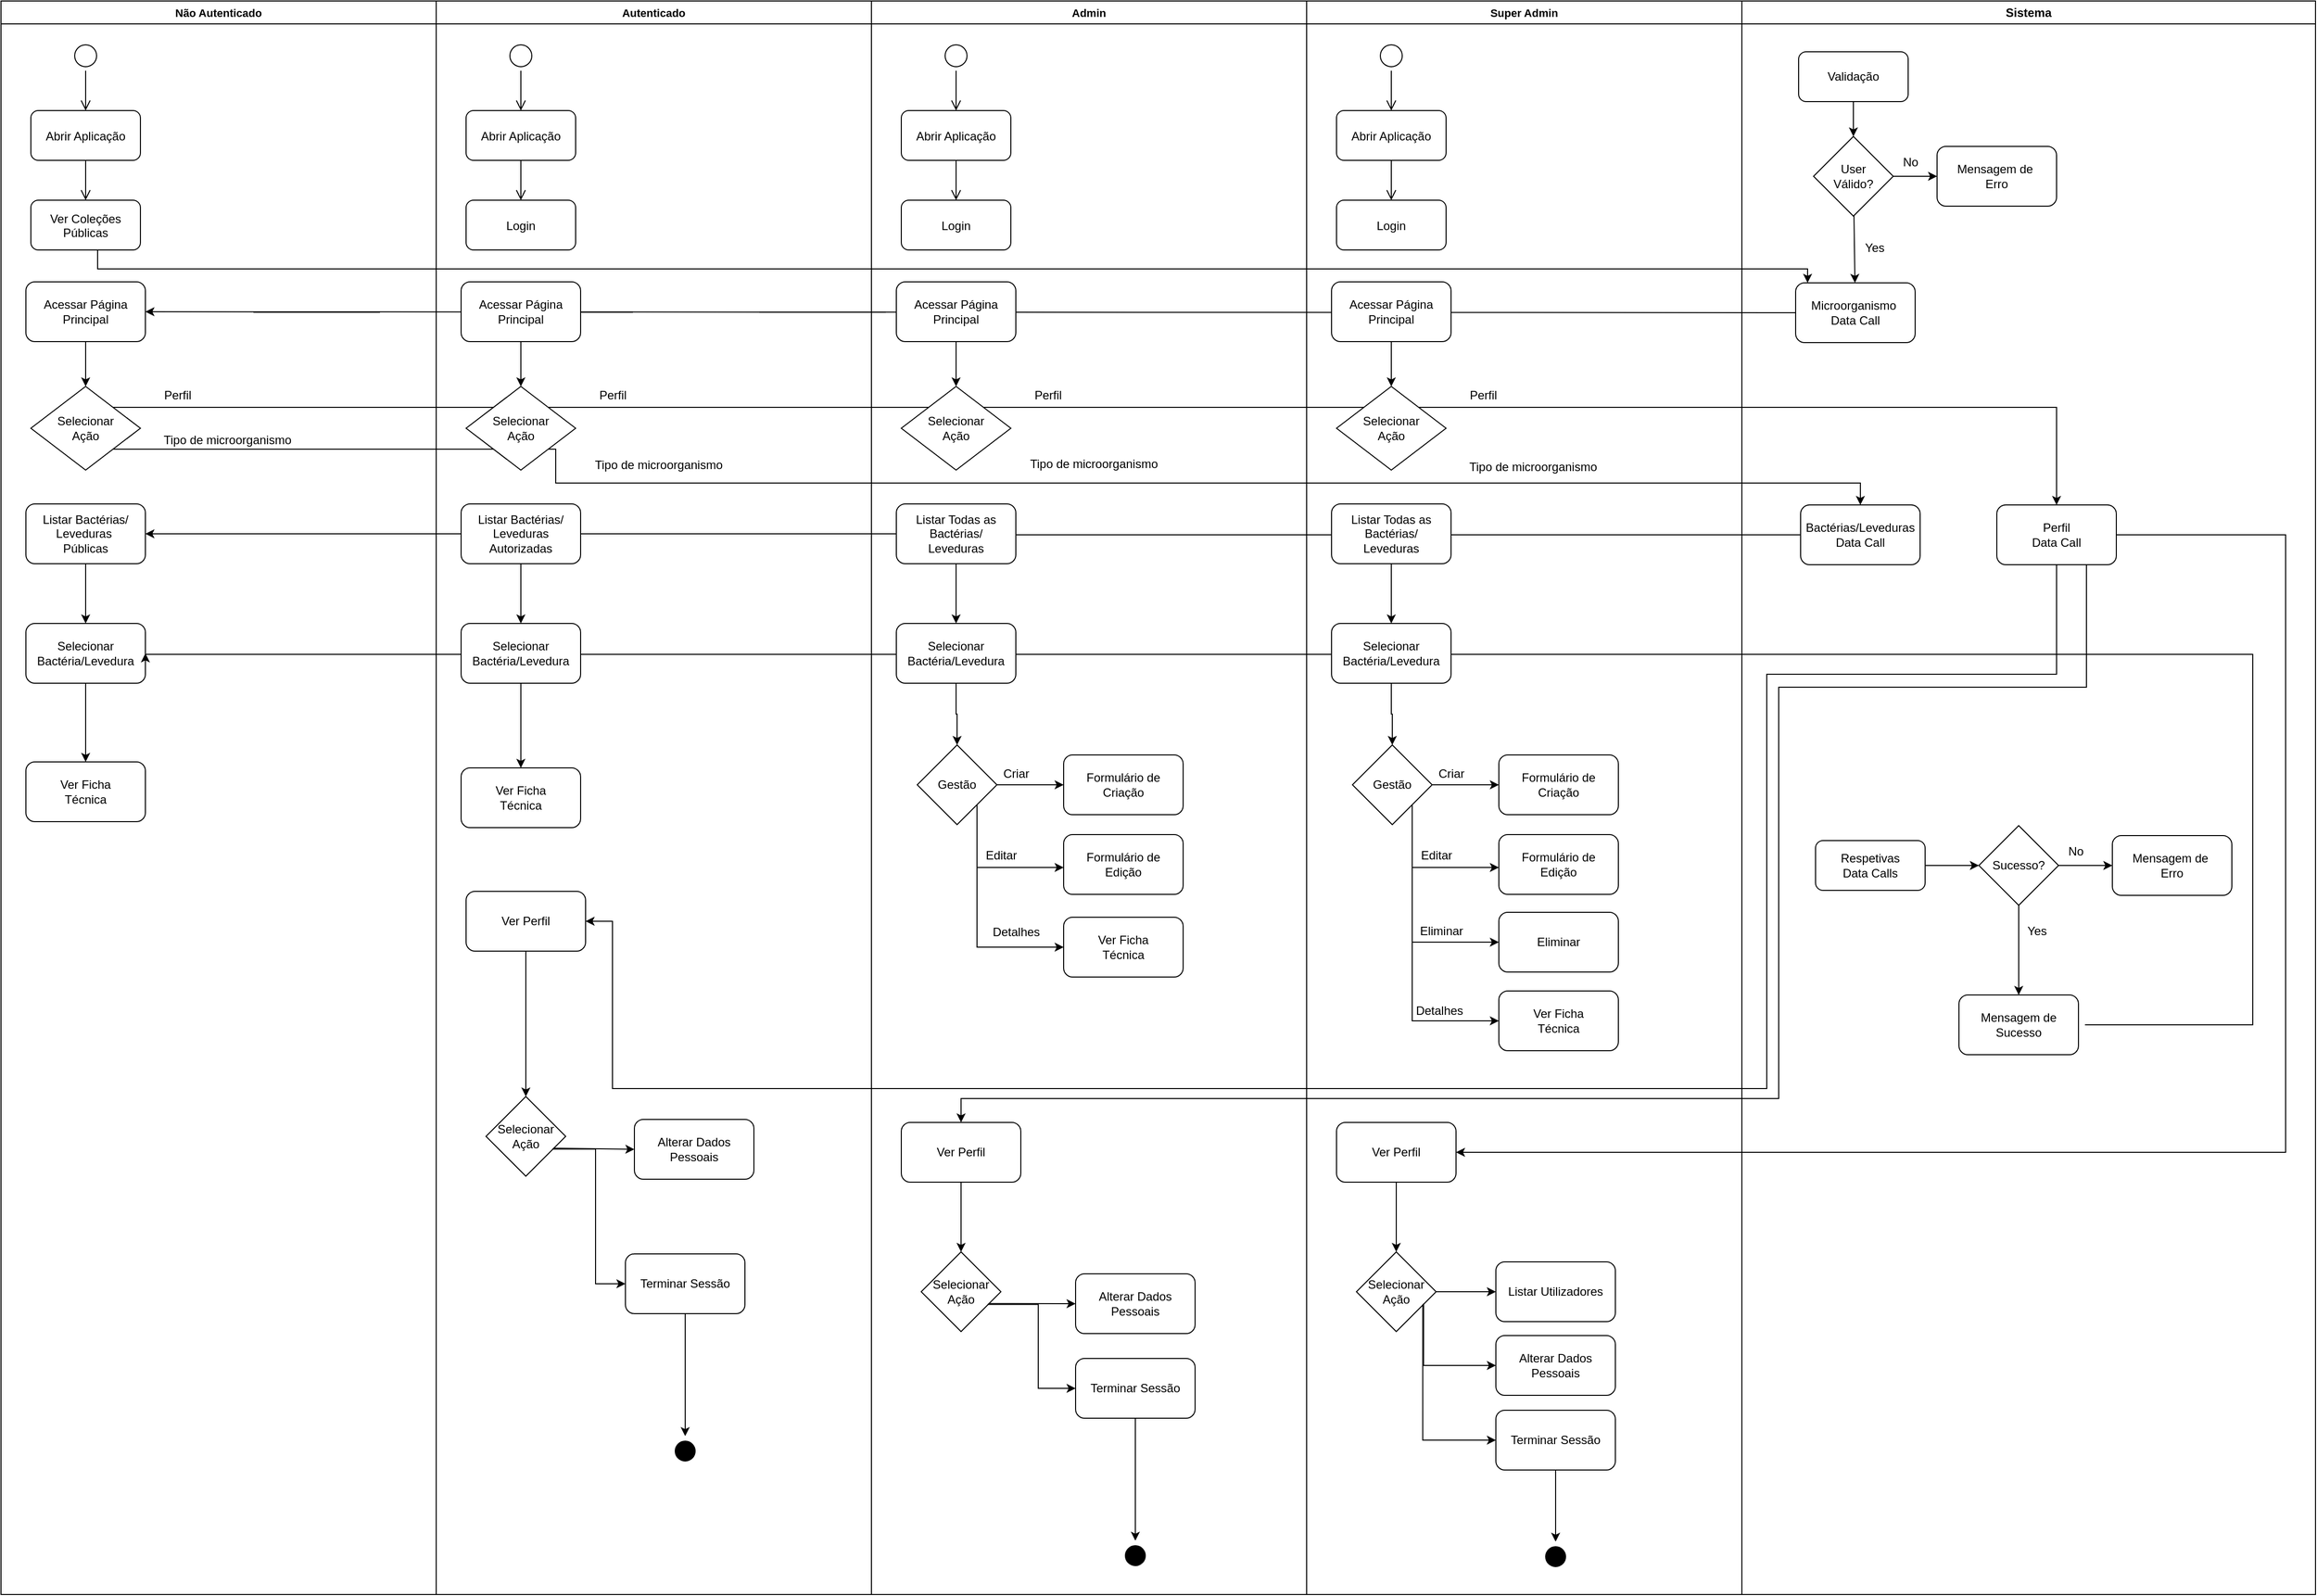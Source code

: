 <mxfile version="24.7.17">
  <diagram name="Page-1" id="e7e014a7-5840-1c2e-5031-d8a46d1fe8dd">
    <mxGraphModel dx="2963" dy="1546" grid="0" gridSize="10" guides="1" tooltips="1" connect="1" arrows="1" fold="1" page="1" pageScale="1" pageWidth="3300" pageHeight="4681" background="#ffffff" math="0" shadow="0">
      <root>
        <mxCell id="0" />
        <mxCell id="1" parent="0" />
        <mxCell id="2" value="Não Autenticado" style="swimlane;whiteSpace=wrap;labelBackgroundColor=none;fontSize=11;" parent="1" vertex="1">
          <mxGeometry x="120" y="29" width="437" height="1600" as="geometry" />
        </mxCell>
        <mxCell id="5" value="" style="ellipse;shape=startState;labelBackgroundColor=none;" parent="2" vertex="1">
          <mxGeometry x="70" y="40" width="30" height="30" as="geometry" />
        </mxCell>
        <mxCell id="6" value="" style="edgeStyle=elbowEdgeStyle;elbow=horizontal;verticalAlign=bottom;endArrow=open;endSize=8;endFill=1;rounded=0;labelBackgroundColor=none;fontColor=default;" parent="2" source="5" target="7" edge="1">
          <mxGeometry x="100" y="40" as="geometry">
            <mxPoint x="85" y="110" as="targetPoint" />
          </mxGeometry>
        </mxCell>
        <mxCell id="7" value="Abrir Aplicação" style="labelBackgroundColor=none;rounded=1;" parent="2" vertex="1">
          <mxGeometry x="30" y="110" width="110" height="50" as="geometry" />
        </mxCell>
        <mxCell id="6K1Hj72WUw8g_JZl9jF_-43" value="" style="edgeStyle=elbowEdgeStyle;elbow=horizontal;verticalAlign=bottom;endArrow=open;endSize=8;endFill=1;rounded=0;labelBackgroundColor=none;fontColor=default;exitX=0.5;exitY=1;exitDx=0;exitDy=0;" parent="2" source="7" target="6K1Hj72WUw8g_JZl9jF_-44" edge="1">
          <mxGeometry x="-205" y="-88" as="geometry">
            <mxPoint x="85" y="210" as="targetPoint" />
            <mxPoint x="85" y="170" as="sourcePoint" />
          </mxGeometry>
        </mxCell>
        <mxCell id="6K1Hj72WUw8g_JZl9jF_-44" value="Ver Coleções&#xa;Públicas" style="labelBackgroundColor=none;rounded=1;" parent="2" vertex="1">
          <mxGeometry x="30" y="200" width="110" height="50" as="geometry" />
        </mxCell>
        <mxCell id="6K1Hj72WUw8g_JZl9jF_-62" value="Acessar Página&lt;div&gt;Principal&lt;/div&gt;" style="rounded=1;whiteSpace=wrap;html=1;labelBackgroundColor=none;" parent="2" vertex="1">
          <mxGeometry x="25" y="282.0" width="120" height="60" as="geometry" />
        </mxCell>
        <mxCell id="6K1Hj72WUw8g_JZl9jF_-87" value="" style="edgeStyle=orthogonalEdgeStyle;rounded=0;orthogonalLoop=1;jettySize=auto;html=1;" parent="2" source="6K1Hj72WUw8g_JZl9jF_-84" target="6K1Hj72WUw8g_JZl9jF_-86" edge="1">
          <mxGeometry relative="1" as="geometry" />
        </mxCell>
        <mxCell id="6K1Hj72WUw8g_JZl9jF_-84" value="&lt;div&gt;Listar Bactérias/&lt;/div&gt;&lt;div&gt;Leveduras&amp;nbsp;&lt;/div&gt;&lt;div&gt;Públicas&lt;/div&gt;" style="whiteSpace=wrap;html=1;rounded=1;labelBackgroundColor=none;" parent="2" vertex="1">
          <mxGeometry x="25" y="505" width="120" height="60" as="geometry" />
        </mxCell>
        <mxCell id="6K1Hj72WUw8g_JZl9jF_-86" value="&lt;div&gt;Selecionar&lt;/div&gt;&lt;div&gt;Bactéria/Levedura&lt;/div&gt;" style="whiteSpace=wrap;html=1;rounded=1;labelBackgroundColor=none;" parent="2" vertex="1">
          <mxGeometry x="25" y="625" width="120" height="60" as="geometry" />
        </mxCell>
        <mxCell id="6K1Hj72WUw8g_JZl9jF_-93" value="" style="rounded=0;orthogonalLoop=1;jettySize=auto;html=1;exitX=0.5;exitY=1;exitDx=0;exitDy=0;entryX=0.5;entryY=0;entryDx=0;entryDy=0;" parent="2" source="6K1Hj72WUw8g_JZl9jF_-86" target="6K1Hj72WUw8g_JZl9jF_-101" edge="1">
          <mxGeometry relative="1" as="geometry">
            <mxPoint x="85" y="697" as="sourcePoint" />
            <mxPoint x="86" y="747" as="targetPoint" />
          </mxGeometry>
        </mxCell>
        <mxCell id="6K1Hj72WUw8g_JZl9jF_-101" value="Ver Ficha&lt;div&gt;Técnica&lt;/div&gt;" style="whiteSpace=wrap;html=1;rounded=1;labelBackgroundColor=none;" parent="2" vertex="1">
          <mxGeometry x="25" y="764" width="120" height="60" as="geometry" />
        </mxCell>
        <mxCell id="6K1Hj72WUw8g_JZl9jF_-140" value="" style="edgeStyle=orthogonalEdgeStyle;rounded=0;orthogonalLoop=1;jettySize=auto;html=1;exitX=0.5;exitY=1;exitDx=0;exitDy=0;" parent="2" source="6K1Hj72WUw8g_JZl9jF_-62" target="6K1Hj72WUw8g_JZl9jF_-141" edge="1">
          <mxGeometry relative="1" as="geometry">
            <mxPoint x="295" y="290" as="sourcePoint" />
          </mxGeometry>
        </mxCell>
        <mxCell id="6K1Hj72WUw8g_JZl9jF_-141" value="Selecionar&lt;div&gt;Ação&lt;/div&gt;" style="rhombus;whiteSpace=wrap;html=1;rounded=0;labelBackgroundColor=none;" parent="2" vertex="1">
          <mxGeometry x="30" y="387" width="110" height="84" as="geometry" />
        </mxCell>
        <mxCell id="6K1Hj72WUw8g_JZl9jF_-144" value="Tipo de microorganismo" style="text;html=1;align=center;verticalAlign=middle;resizable=0;points=[];autosize=1;strokeColor=none;fillColor=none;" parent="2" vertex="1">
          <mxGeometry x="154" y="428" width="146" height="26" as="geometry" />
        </mxCell>
        <mxCell id="6K1Hj72WUw8g_JZl9jF_-147" value="Perfil" style="text;html=1;align=center;verticalAlign=middle;resizable=0;points=[];autosize=1;strokeColor=none;fillColor=none;" parent="2" vertex="1">
          <mxGeometry x="154" y="383" width="45" height="26" as="geometry" />
        </mxCell>
        <mxCell id="3" value="Sistema" style="swimlane;whiteSpace=wrap;labelBackgroundColor=none;" parent="1" vertex="1">
          <mxGeometry x="1868" y="29" width="576" height="1600" as="geometry" />
        </mxCell>
        <mxCell id="6K1Hj72WUw8g_JZl9jF_-61" value="" style="edgeStyle=orthogonalEdgeStyle;rounded=0;orthogonalLoop=1;jettySize=auto;html=1;" parent="3" source="6K1Hj72WUw8g_JZl9jF_-58" target="6K1Hj72WUw8g_JZl9jF_-60" edge="1">
          <mxGeometry relative="1" as="geometry" />
        </mxCell>
        <mxCell id="6K1Hj72WUw8g_JZl9jF_-66" value="" style="edgeStyle=orthogonalEdgeStyle;rounded=0;orthogonalLoop=1;jettySize=auto;html=1;" parent="3" source="6K1Hj72WUw8g_JZl9jF_-60" target="6K1Hj72WUw8g_JZl9jF_-65" edge="1">
          <mxGeometry relative="1" as="geometry" />
        </mxCell>
        <mxCell id="6K1Hj72WUw8g_JZl9jF_-58" value="Validação" style="whiteSpace=wrap;html=1;labelBackgroundColor=none;rounded=1;" parent="3" vertex="1">
          <mxGeometry x="57" y="51" width="110" height="50" as="geometry" />
        </mxCell>
        <mxCell id="6K1Hj72WUw8g_JZl9jF_-76" value="" style="rounded=0;orthogonalLoop=1;jettySize=auto;html=1;" parent="3" source="6K1Hj72WUw8g_JZl9jF_-60" target="6K1Hj72WUw8g_JZl9jF_-75" edge="1">
          <mxGeometry relative="1" as="geometry" />
        </mxCell>
        <mxCell id="6K1Hj72WUw8g_JZl9jF_-60" value="User&lt;div&gt;Válido?&lt;/div&gt;" style="rhombus;whiteSpace=wrap;html=1;labelBackgroundColor=none;" parent="3" vertex="1">
          <mxGeometry x="72" y="136" width="80" height="80" as="geometry" />
        </mxCell>
        <mxCell id="6K1Hj72WUw8g_JZl9jF_-65" value="Mensagem de&amp;nbsp;&lt;div&gt;Erro&lt;/div&gt;" style="whiteSpace=wrap;html=1;labelBackgroundColor=none;rounded=1;" parent="3" vertex="1">
          <mxGeometry x="196" y="146" width="120" height="60" as="geometry" />
        </mxCell>
        <mxCell id="6K1Hj72WUw8g_JZl9jF_-74" value="No" style="text;html=1;align=center;verticalAlign=middle;resizable=0;points=[];autosize=1;strokeColor=none;fillColor=none;" parent="3" vertex="1">
          <mxGeometry x="152" y="149" width="33" height="26" as="geometry" />
        </mxCell>
        <mxCell id="6K1Hj72WUw8g_JZl9jF_-75" value="Microorganismo&amp;nbsp;&lt;div&gt;&lt;div&gt;Data Call&lt;/div&gt;&lt;/div&gt;" style="whiteSpace=wrap;html=1;labelBackgroundColor=none;rounded=1;" parent="3" vertex="1">
          <mxGeometry x="54" y="283" width="120" height="60" as="geometry" />
        </mxCell>
        <mxCell id="6K1Hj72WUw8g_JZl9jF_-77" value="Yes" style="text;html=1;align=center;verticalAlign=middle;resizable=0;points=[];autosize=1;strokeColor=none;fillColor=none;" parent="3" vertex="1">
          <mxGeometry x="114" y="235" width="38" height="26" as="geometry" />
        </mxCell>
        <mxCell id="6K1Hj72WUw8g_JZl9jF_-80" value="Bactérias/Leveduras&lt;div&gt;Data Call&lt;/div&gt;" style="whiteSpace=wrap;html=1;rounded=1;labelBackgroundColor=none;" parent="3" vertex="1">
          <mxGeometry x="59" y="506.0" width="120" height="60" as="geometry" />
        </mxCell>
        <mxCell id="6K1Hj72WUw8g_JZl9jF_-119" value="" style="edgeStyle=orthogonalEdgeStyle;rounded=0;orthogonalLoop=1;jettySize=auto;html=1;" parent="3" source="6K1Hj72WUw8g_JZl9jF_-112" target="6K1Hj72WUw8g_JZl9jF_-118" edge="1">
          <mxGeometry relative="1" as="geometry" />
        </mxCell>
        <mxCell id="6K1Hj72WUw8g_JZl9jF_-112" value="Respetivas&lt;div&gt;Data Calls&lt;/div&gt;" style="html=1;whiteSpace=wrap;rounded=1;" parent="3" vertex="1">
          <mxGeometry x="74" y="843" width="110" height="50" as="geometry" />
        </mxCell>
        <mxCell id="6K1Hj72WUw8g_JZl9jF_-121" value="" style="edgeStyle=orthogonalEdgeStyle;rounded=0;orthogonalLoop=1;jettySize=auto;html=1;" parent="3" source="6K1Hj72WUw8g_JZl9jF_-118" target="6K1Hj72WUw8g_JZl9jF_-120" edge="1">
          <mxGeometry relative="1" as="geometry" />
        </mxCell>
        <mxCell id="6K1Hj72WUw8g_JZl9jF_-124" value="" style="edgeStyle=orthogonalEdgeStyle;rounded=0;orthogonalLoop=1;jettySize=auto;html=1;" parent="3" source="6K1Hj72WUw8g_JZl9jF_-118" target="6K1Hj72WUw8g_JZl9jF_-123" edge="1">
          <mxGeometry relative="1" as="geometry" />
        </mxCell>
        <mxCell id="6K1Hj72WUw8g_JZl9jF_-118" value="Sucesso?" style="rhombus;whiteSpace=wrap;html=1;" parent="3" vertex="1">
          <mxGeometry x="238" y="828" width="80" height="80" as="geometry" />
        </mxCell>
        <mxCell id="6K1Hj72WUw8g_JZl9jF_-120" value="Mensagem de&amp;nbsp;&lt;div&gt;Erro&lt;/div&gt;" style="whiteSpace=wrap;html=1;rounded=1;" parent="3" vertex="1">
          <mxGeometry x="372" y="838" width="120" height="60" as="geometry" />
        </mxCell>
        <mxCell id="6K1Hj72WUw8g_JZl9jF_-122" value="No" style="text;html=1;align=center;verticalAlign=middle;resizable=0;points=[];autosize=1;strokeColor=none;fillColor=none;" parent="3" vertex="1">
          <mxGeometry x="318" y="841" width="33" height="26" as="geometry" />
        </mxCell>
        <mxCell id="6K1Hj72WUw8g_JZl9jF_-123" value="Mensagem de Sucesso" style="whiteSpace=wrap;html=1;rounded=1;" parent="3" vertex="1">
          <mxGeometry x="218" y="998" width="120" height="60" as="geometry" />
        </mxCell>
        <mxCell id="6K1Hj72WUw8g_JZl9jF_-125" value="Yes" style="text;html=1;align=center;verticalAlign=middle;resizable=0;points=[];autosize=1;strokeColor=none;fillColor=none;" parent="3" vertex="1">
          <mxGeometry x="277" y="921" width="38" height="26" as="geometry" />
        </mxCell>
        <mxCell id="6K1Hj72WUw8g_JZl9jF_-127" value="" style="edgeStyle=orthogonalEdgeStyle;rounded=0;orthogonalLoop=1;jettySize=auto;html=1;entryX=1;entryY=0.5;entryDx=0;entryDy=0;exitX=1;exitY=0.5;exitDx=0;exitDy=0;" parent="3" target="6K1Hj72WUw8g_JZl9jF_-86" edge="1">
          <mxGeometry relative="1" as="geometry">
            <mxPoint x="344.5" y="1028" as="sourcePoint" />
            <mxPoint x="-285.5" y="656.0" as="targetPoint" />
            <Array as="points">
              <mxPoint x="513" y="1028" />
              <mxPoint x="513" y="656" />
            </Array>
          </mxGeometry>
        </mxCell>
        <mxCell id="6K1Hj72WUw8g_JZl9jF_-145" value="Perfil&lt;div&gt;Data Call&lt;/div&gt;" style="whiteSpace=wrap;html=1;rounded=1;labelBackgroundColor=none;" parent="3" vertex="1">
          <mxGeometry x="256" y="506" width="120" height="60" as="geometry" />
        </mxCell>
        <mxCell id="kZ208NgF2_5xqIOdQBdR-127" value="" style="edgeStyle=orthogonalEdgeStyle;rounded=0;orthogonalLoop=1;jettySize=auto;html=1;entryX=0;entryY=0;entryDx=0;entryDy=0;" edge="1" parent="3">
          <mxGeometry relative="1" as="geometry">
            <mxPoint x="-1651" y="250" as="sourcePoint" />
            <mxPoint x="66" y="283" as="targetPoint" />
            <Array as="points">
              <mxPoint x="-1651" y="269" />
              <mxPoint x="66" y="269" />
            </Array>
          </mxGeometry>
        </mxCell>
        <mxCell id="6K1Hj72WUw8g_JZl9jF_-79" value="" style="rounded=0;orthogonalLoop=1;jettySize=auto;html=1;entryX=1;entryY=0.5;entryDx=0;entryDy=0;" parent="1" source="6K1Hj72WUw8g_JZl9jF_-75" target="6K1Hj72WUw8g_JZl9jF_-62" edge="1">
          <mxGeometry relative="1" as="geometry">
            <mxPoint x="530" y="341" as="targetPoint" />
          </mxGeometry>
        </mxCell>
        <mxCell id="6K1Hj72WUw8g_JZl9jF_-85" value="" style="edgeStyle=orthogonalEdgeStyle;rounded=0;orthogonalLoop=1;jettySize=auto;html=1;" parent="1" source="6K1Hj72WUw8g_JZl9jF_-80" target="6K1Hj72WUw8g_JZl9jF_-84" edge="1">
          <mxGeometry relative="1" as="geometry" />
        </mxCell>
        <mxCell id="6K1Hj72WUw8g_JZl9jF_-143" value="" style="edgeStyle=orthogonalEdgeStyle;rounded=0;orthogonalLoop=1;jettySize=auto;html=1;entryX=0.5;entryY=0;entryDx=0;entryDy=0;" parent="1" source="6K1Hj72WUw8g_JZl9jF_-141" target="6K1Hj72WUw8g_JZl9jF_-80" edge="1">
          <mxGeometry relative="1" as="geometry">
            <mxPoint x="302" y="452" as="targetPoint" />
            <Array as="points">
              <mxPoint x="677" y="479" />
              <mxPoint x="677" y="513" />
              <mxPoint x="1987" y="513" />
            </Array>
          </mxGeometry>
        </mxCell>
        <mxCell id="6K1Hj72WUw8g_JZl9jF_-146" value="" style="edgeStyle=orthogonalEdgeStyle;rounded=0;orthogonalLoop=1;jettySize=auto;html=1;exitX=1;exitY=0;exitDx=0;exitDy=0;" parent="1" source="6K1Hj72WUw8g_JZl9jF_-141" target="6K1Hj72WUw8g_JZl9jF_-145" edge="1">
          <mxGeometry relative="1" as="geometry" />
        </mxCell>
        <mxCell id="kZ208NgF2_5xqIOdQBdR-7" value="Autenticado" style="swimlane;whiteSpace=wrap;labelBackgroundColor=none;fontSize=11;" vertex="1" parent="1">
          <mxGeometry x="557" y="29" width="437" height="1600" as="geometry" />
        </mxCell>
        <mxCell id="kZ208NgF2_5xqIOdQBdR-8" value="" style="ellipse;shape=startState;labelBackgroundColor=none;" vertex="1" parent="kZ208NgF2_5xqIOdQBdR-7">
          <mxGeometry x="70" y="40" width="30" height="30" as="geometry" />
        </mxCell>
        <mxCell id="kZ208NgF2_5xqIOdQBdR-9" value="" style="edgeStyle=elbowEdgeStyle;elbow=horizontal;verticalAlign=bottom;endArrow=open;endSize=8;endFill=1;rounded=0;labelBackgroundColor=none;fontColor=default;" edge="1" parent="kZ208NgF2_5xqIOdQBdR-7" source="kZ208NgF2_5xqIOdQBdR-8" target="kZ208NgF2_5xqIOdQBdR-10">
          <mxGeometry x="100" y="40" as="geometry">
            <mxPoint x="85" y="110" as="targetPoint" />
          </mxGeometry>
        </mxCell>
        <mxCell id="kZ208NgF2_5xqIOdQBdR-10" value="Abrir Aplicação" style="labelBackgroundColor=none;rounded=1;" vertex="1" parent="kZ208NgF2_5xqIOdQBdR-7">
          <mxGeometry x="30" y="110" width="110" height="50" as="geometry" />
        </mxCell>
        <mxCell id="kZ208NgF2_5xqIOdQBdR-11" value="" style="edgeStyle=elbowEdgeStyle;elbow=horizontal;verticalAlign=bottom;endArrow=open;endSize=8;endFill=1;rounded=0;labelBackgroundColor=none;fontColor=default;exitX=0.5;exitY=1;exitDx=0;exitDy=0;" edge="1" parent="kZ208NgF2_5xqIOdQBdR-7" source="kZ208NgF2_5xqIOdQBdR-10" target="kZ208NgF2_5xqIOdQBdR-12">
          <mxGeometry x="-205" y="-88" as="geometry">
            <mxPoint x="85" y="210" as="targetPoint" />
            <mxPoint x="85" y="170" as="sourcePoint" />
          </mxGeometry>
        </mxCell>
        <mxCell id="kZ208NgF2_5xqIOdQBdR-12" value="Login" style="labelBackgroundColor=none;rounded=1;" vertex="1" parent="kZ208NgF2_5xqIOdQBdR-7">
          <mxGeometry x="30" y="200" width="110" height="50" as="geometry" />
        </mxCell>
        <mxCell id="kZ208NgF2_5xqIOdQBdR-13" value="Acessar Página&lt;div&gt;Principal&lt;/div&gt;" style="rounded=1;whiteSpace=wrap;html=1;labelBackgroundColor=none;" vertex="1" parent="kZ208NgF2_5xqIOdQBdR-7">
          <mxGeometry x="25" y="282.0" width="120" height="60" as="geometry" />
        </mxCell>
        <mxCell id="kZ208NgF2_5xqIOdQBdR-14" value="" style="edgeStyle=orthogonalEdgeStyle;rounded=0;orthogonalLoop=1;jettySize=auto;html=1;" edge="1" parent="kZ208NgF2_5xqIOdQBdR-7" source="kZ208NgF2_5xqIOdQBdR-15" target="kZ208NgF2_5xqIOdQBdR-16">
          <mxGeometry relative="1" as="geometry" />
        </mxCell>
        <mxCell id="kZ208NgF2_5xqIOdQBdR-15" value="&lt;div&gt;Listar Bactérias/&lt;/div&gt;&lt;div&gt;Leveduras&lt;/div&gt;&lt;div&gt;Autorizadas&lt;/div&gt;" style="whiteSpace=wrap;html=1;rounded=1;labelBackgroundColor=none;" vertex="1" parent="kZ208NgF2_5xqIOdQBdR-7">
          <mxGeometry x="25" y="505" width="120" height="60" as="geometry" />
        </mxCell>
        <mxCell id="kZ208NgF2_5xqIOdQBdR-16" value="&lt;div&gt;Selecionar&lt;/div&gt;&lt;div&gt;Bactéria/Levedura&lt;/div&gt;" style="whiteSpace=wrap;html=1;rounded=1;labelBackgroundColor=none;" vertex="1" parent="kZ208NgF2_5xqIOdQBdR-7">
          <mxGeometry x="25" y="625" width="120" height="60" as="geometry" />
        </mxCell>
        <mxCell id="kZ208NgF2_5xqIOdQBdR-17" value="" style="rounded=0;orthogonalLoop=1;jettySize=auto;html=1;exitX=0.5;exitY=1;exitDx=0;exitDy=0;entryX=0.5;entryY=0;entryDx=0;entryDy=0;" edge="1" parent="kZ208NgF2_5xqIOdQBdR-7" source="kZ208NgF2_5xqIOdQBdR-16" target="kZ208NgF2_5xqIOdQBdR-128">
          <mxGeometry relative="1" as="geometry">
            <mxPoint x="85" y="697" as="sourcePoint" />
            <mxPoint x="85.941" y="747.059" as="targetPoint" />
          </mxGeometry>
        </mxCell>
        <mxCell id="kZ208NgF2_5xqIOdQBdR-31" value="" style="edgeStyle=orthogonalEdgeStyle;rounded=0;orthogonalLoop=1;jettySize=auto;html=1;exitX=0.5;exitY=1;exitDx=0;exitDy=0;" edge="1" parent="kZ208NgF2_5xqIOdQBdR-7" source="kZ208NgF2_5xqIOdQBdR-13" target="kZ208NgF2_5xqIOdQBdR-32">
          <mxGeometry relative="1" as="geometry">
            <mxPoint x="295" y="290" as="sourcePoint" />
          </mxGeometry>
        </mxCell>
        <mxCell id="kZ208NgF2_5xqIOdQBdR-32" value="Selecionar&lt;div&gt;Ação&lt;/div&gt;" style="rhombus;whiteSpace=wrap;html=1;rounded=0;labelBackgroundColor=none;" vertex="1" parent="kZ208NgF2_5xqIOdQBdR-7">
          <mxGeometry x="30" y="387" width="110" height="84" as="geometry" />
        </mxCell>
        <mxCell id="kZ208NgF2_5xqIOdQBdR-33" value="Tipo de microorganismo" style="text;html=1;align=center;verticalAlign=middle;resizable=0;points=[];autosize=1;strokeColor=none;fillColor=none;" vertex="1" parent="kZ208NgF2_5xqIOdQBdR-7">
          <mxGeometry x="150" y="453" width="146" height="26" as="geometry" />
        </mxCell>
        <mxCell id="kZ208NgF2_5xqIOdQBdR-34" value="Perfil" style="text;html=1;align=center;verticalAlign=middle;resizable=0;points=[];autosize=1;strokeColor=none;fillColor=none;" vertex="1" parent="kZ208NgF2_5xqIOdQBdR-7">
          <mxGeometry x="154" y="383" width="45" height="26" as="geometry" />
        </mxCell>
        <mxCell id="kZ208NgF2_5xqIOdQBdR-35" value="" style="edgeStyle=orthogonalEdgeStyle;rounded=0;orthogonalLoop=1;jettySize=auto;html=1;" edge="1" parent="kZ208NgF2_5xqIOdQBdR-7" source="kZ208NgF2_5xqIOdQBdR-36" target="kZ208NgF2_5xqIOdQBdR-38">
          <mxGeometry relative="1" as="geometry" />
        </mxCell>
        <mxCell id="kZ208NgF2_5xqIOdQBdR-36" value="Ver Perfil" style="whiteSpace=wrap;html=1;rounded=1;labelBackgroundColor=none;" vertex="1" parent="kZ208NgF2_5xqIOdQBdR-7">
          <mxGeometry x="30" y="894" width="120" height="60" as="geometry" />
        </mxCell>
        <mxCell id="kZ208NgF2_5xqIOdQBdR-38" value="Selecionar&lt;div&gt;Ação&lt;/div&gt;" style="rhombus;whiteSpace=wrap;html=1;rounded=0;labelBackgroundColor=none;" vertex="1" parent="kZ208NgF2_5xqIOdQBdR-7">
          <mxGeometry x="50" y="1100" width="80" height="80" as="geometry" />
        </mxCell>
        <mxCell id="kZ208NgF2_5xqIOdQBdR-40" value="" style="rounded=0;orthogonalLoop=1;jettySize=auto;html=1;exitX=0.843;exitY=0.648;exitDx=0;exitDy=0;exitPerimeter=0;entryX=0;entryY=0.5;entryDx=0;entryDy=0;" edge="1" parent="kZ208NgF2_5xqIOdQBdR-7" source="kZ208NgF2_5xqIOdQBdR-38" target="kZ208NgF2_5xqIOdQBdR-41">
          <mxGeometry relative="1" as="geometry">
            <mxPoint x="119.96" y="1083" as="sourcePoint" />
            <mxPoint x="193" y="1145.4" as="targetPoint" />
          </mxGeometry>
        </mxCell>
        <mxCell id="kZ208NgF2_5xqIOdQBdR-41" value="Alterar Dados&lt;div&gt;Pessoais&lt;/div&gt;" style="whiteSpace=wrap;html=1;rounded=1;labelBackgroundColor=none;" vertex="1" parent="kZ208NgF2_5xqIOdQBdR-7">
          <mxGeometry x="199" y="1123" width="120" height="60" as="geometry" />
        </mxCell>
        <mxCell id="kZ208NgF2_5xqIOdQBdR-42" value="" style="edgeStyle=orthogonalEdgeStyle;rounded=0;orthogonalLoop=1;jettySize=auto;html=1;exitX=0.833;exitY=0.66;exitDx=0;exitDy=0;exitPerimeter=0;entryX=0;entryY=0.5;entryDx=0;entryDy=0;" edge="1" parent="kZ208NgF2_5xqIOdQBdR-7" source="kZ208NgF2_5xqIOdQBdR-38" target="kZ208NgF2_5xqIOdQBdR-44">
          <mxGeometry relative="1" as="geometry">
            <mxPoint x="117" y="1151" as="sourcePoint" />
            <mxPoint x="193" y="1220.4" as="targetPoint" />
          </mxGeometry>
        </mxCell>
        <mxCell id="kZ208NgF2_5xqIOdQBdR-43" value="" style="edgeStyle=orthogonalEdgeStyle;rounded=0;orthogonalLoop=1;jettySize=auto;html=1;entryX=0.5;entryY=0;entryDx=0;entryDy=0;" edge="1" parent="kZ208NgF2_5xqIOdQBdR-7" source="kZ208NgF2_5xqIOdQBdR-44" target="kZ208NgF2_5xqIOdQBdR-45">
          <mxGeometry relative="1" as="geometry">
            <mxPoint x="250" y="1310" as="targetPoint" />
          </mxGeometry>
        </mxCell>
        <mxCell id="kZ208NgF2_5xqIOdQBdR-44" value="Terminar Sessão" style="whiteSpace=wrap;html=1;rounded=1;labelBackgroundColor=none;" vertex="1" parent="kZ208NgF2_5xqIOdQBdR-7">
          <mxGeometry x="190" y="1258" width="120" height="60" as="geometry" />
        </mxCell>
        <mxCell id="kZ208NgF2_5xqIOdQBdR-45" value="" style="ellipse;html=1;shape=endState;fillColor=#000000;strokeColor=#FFFFFF;" vertex="1" parent="kZ208NgF2_5xqIOdQBdR-7">
          <mxGeometry x="235" y="1441" width="30" height="30" as="geometry" />
        </mxCell>
        <mxCell id="kZ208NgF2_5xqIOdQBdR-128" value="Ver Ficha&lt;div&gt;Técnica&lt;/div&gt;" style="whiteSpace=wrap;html=1;rounded=1;labelBackgroundColor=none;" vertex="1" parent="kZ208NgF2_5xqIOdQBdR-7">
          <mxGeometry x="25" y="770" width="120" height="60" as="geometry" />
        </mxCell>
        <mxCell id="kZ208NgF2_5xqIOdQBdR-46" value="Admin" style="swimlane;whiteSpace=wrap;labelBackgroundColor=none;fontSize=11;" vertex="1" parent="1">
          <mxGeometry x="994" y="29" width="437" height="1600" as="geometry" />
        </mxCell>
        <mxCell id="kZ208NgF2_5xqIOdQBdR-47" value="" style="ellipse;shape=startState;labelBackgroundColor=none;" vertex="1" parent="kZ208NgF2_5xqIOdQBdR-46">
          <mxGeometry x="70" y="40" width="30" height="30" as="geometry" />
        </mxCell>
        <mxCell id="kZ208NgF2_5xqIOdQBdR-48" value="" style="edgeStyle=elbowEdgeStyle;elbow=horizontal;verticalAlign=bottom;endArrow=open;endSize=8;endFill=1;rounded=0;labelBackgroundColor=none;fontColor=default;" edge="1" parent="kZ208NgF2_5xqIOdQBdR-46" source="kZ208NgF2_5xqIOdQBdR-47" target="kZ208NgF2_5xqIOdQBdR-49">
          <mxGeometry x="100" y="40" as="geometry">
            <mxPoint x="85" y="110" as="targetPoint" />
          </mxGeometry>
        </mxCell>
        <mxCell id="kZ208NgF2_5xqIOdQBdR-49" value="Abrir Aplicação" style="labelBackgroundColor=none;rounded=1;" vertex="1" parent="kZ208NgF2_5xqIOdQBdR-46">
          <mxGeometry x="30" y="110" width="110" height="50" as="geometry" />
        </mxCell>
        <mxCell id="kZ208NgF2_5xqIOdQBdR-50" value="" style="edgeStyle=elbowEdgeStyle;elbow=horizontal;verticalAlign=bottom;endArrow=open;endSize=8;endFill=1;rounded=0;labelBackgroundColor=none;fontColor=default;exitX=0.5;exitY=1;exitDx=0;exitDy=0;" edge="1" parent="kZ208NgF2_5xqIOdQBdR-46" source="kZ208NgF2_5xqIOdQBdR-49" target="kZ208NgF2_5xqIOdQBdR-51">
          <mxGeometry x="-205" y="-88" as="geometry">
            <mxPoint x="85" y="210" as="targetPoint" />
            <mxPoint x="85" y="170" as="sourcePoint" />
          </mxGeometry>
        </mxCell>
        <mxCell id="kZ208NgF2_5xqIOdQBdR-51" value="Login" style="labelBackgroundColor=none;rounded=1;" vertex="1" parent="kZ208NgF2_5xqIOdQBdR-46">
          <mxGeometry x="30" y="200" width="110" height="50" as="geometry" />
        </mxCell>
        <mxCell id="kZ208NgF2_5xqIOdQBdR-52" value="Acessar Página&lt;div&gt;Principal&lt;/div&gt;" style="rounded=1;whiteSpace=wrap;html=1;labelBackgroundColor=none;" vertex="1" parent="kZ208NgF2_5xqIOdQBdR-46">
          <mxGeometry x="25" y="282.0" width="120" height="60" as="geometry" />
        </mxCell>
        <mxCell id="kZ208NgF2_5xqIOdQBdR-53" value="" style="edgeStyle=orthogonalEdgeStyle;rounded=0;orthogonalLoop=1;jettySize=auto;html=1;" edge="1" parent="kZ208NgF2_5xqIOdQBdR-46" source="kZ208NgF2_5xqIOdQBdR-54" target="kZ208NgF2_5xqIOdQBdR-55">
          <mxGeometry relative="1" as="geometry" />
        </mxCell>
        <mxCell id="kZ208NgF2_5xqIOdQBdR-54" value="&lt;div&gt;Listar Todas as Bactérias/&lt;/div&gt;&lt;div&gt;Leveduras&lt;/div&gt;" style="whiteSpace=wrap;html=1;rounded=1;labelBackgroundColor=none;" vertex="1" parent="kZ208NgF2_5xqIOdQBdR-46">
          <mxGeometry x="25" y="505" width="120" height="60" as="geometry" />
        </mxCell>
        <mxCell id="kZ208NgF2_5xqIOdQBdR-55" value="&lt;div&gt;Selecionar&lt;/div&gt;&lt;div&gt;Bactéria/Levedura&lt;/div&gt;" style="whiteSpace=wrap;html=1;rounded=1;labelBackgroundColor=none;" vertex="1" parent="kZ208NgF2_5xqIOdQBdR-46">
          <mxGeometry x="25" y="625" width="120" height="60" as="geometry" />
        </mxCell>
        <mxCell id="kZ208NgF2_5xqIOdQBdR-56" value="" style="edgeStyle=orthogonalEdgeStyle;rounded=0;orthogonalLoop=1;jettySize=auto;html=1;exitX=0.5;exitY=1;exitDx=0;exitDy=0;" edge="1" parent="kZ208NgF2_5xqIOdQBdR-46" source="kZ208NgF2_5xqIOdQBdR-55" target="kZ208NgF2_5xqIOdQBdR-59">
          <mxGeometry relative="1" as="geometry">
            <mxPoint x="85" y="697" as="sourcePoint" />
          </mxGeometry>
        </mxCell>
        <mxCell id="kZ208NgF2_5xqIOdQBdR-57" value="" style="edgeStyle=orthogonalEdgeStyle;rounded=0;orthogonalLoop=1;jettySize=auto;html=1;" edge="1" parent="kZ208NgF2_5xqIOdQBdR-46" source="kZ208NgF2_5xqIOdQBdR-59" target="kZ208NgF2_5xqIOdQBdR-60">
          <mxGeometry relative="1" as="geometry" />
        </mxCell>
        <mxCell id="kZ208NgF2_5xqIOdQBdR-58" value="" style="edgeStyle=orthogonalEdgeStyle;rounded=0;orthogonalLoop=1;jettySize=auto;html=1;exitX=1;exitY=1;exitDx=0;exitDy=0;" edge="1" parent="kZ208NgF2_5xqIOdQBdR-46" source="kZ208NgF2_5xqIOdQBdR-59" target="kZ208NgF2_5xqIOdQBdR-61">
          <mxGeometry relative="1" as="geometry">
            <Array as="points">
              <mxPoint x="106" y="870" />
            </Array>
          </mxGeometry>
        </mxCell>
        <mxCell id="kZ208NgF2_5xqIOdQBdR-59" value="Gestão" style="rhombus;whiteSpace=wrap;html=1;rounded=0;labelBackgroundColor=none;" vertex="1" parent="kZ208NgF2_5xqIOdQBdR-46">
          <mxGeometry x="46" y="747" width="80" height="80" as="geometry" />
        </mxCell>
        <mxCell id="kZ208NgF2_5xqIOdQBdR-60" value="Formulário de&lt;div&gt;Criação&lt;/div&gt;" style="whiteSpace=wrap;html=1;rounded=1;labelBackgroundColor=none;" vertex="1" parent="kZ208NgF2_5xqIOdQBdR-46">
          <mxGeometry x="193" y="757" width="120" height="60" as="geometry" />
        </mxCell>
        <mxCell id="kZ208NgF2_5xqIOdQBdR-61" value="Formulário de&lt;div&gt;Edição&lt;/div&gt;" style="whiteSpace=wrap;html=1;rounded=1;labelBackgroundColor=none;" vertex="1" parent="kZ208NgF2_5xqIOdQBdR-46">
          <mxGeometry x="193" y="837" width="120" height="60" as="geometry" />
        </mxCell>
        <mxCell id="kZ208NgF2_5xqIOdQBdR-64" value="" style="edgeStyle=orthogonalEdgeStyle;rounded=0;orthogonalLoop=1;jettySize=auto;html=1;exitX=1;exitY=1;exitDx=0;exitDy=0;" edge="1" parent="kZ208NgF2_5xqIOdQBdR-46" source="kZ208NgF2_5xqIOdQBdR-59" target="kZ208NgF2_5xqIOdQBdR-65">
          <mxGeometry relative="1" as="geometry">
            <mxPoint x="95" y="899" as="sourcePoint" />
            <Array as="points">
              <mxPoint x="106" y="950" />
            </Array>
          </mxGeometry>
        </mxCell>
        <mxCell id="kZ208NgF2_5xqIOdQBdR-65" value="Ver Ficha&lt;div&gt;Técnica&lt;/div&gt;" style="whiteSpace=wrap;html=1;rounded=1;labelBackgroundColor=none;" vertex="1" parent="kZ208NgF2_5xqIOdQBdR-46">
          <mxGeometry x="193" y="920" width="120" height="60" as="geometry" />
        </mxCell>
        <mxCell id="kZ208NgF2_5xqIOdQBdR-66" value="Detalhes" style="text;html=1;align=center;verticalAlign=middle;resizable=0;points=[];autosize=1;strokeColor=none;fillColor=none;" vertex="1" parent="kZ208NgF2_5xqIOdQBdR-46">
          <mxGeometry x="112.5" y="922" width="65" height="26" as="geometry" />
        </mxCell>
        <mxCell id="kZ208NgF2_5xqIOdQBdR-67" value="Criar" style="text;html=1;align=center;verticalAlign=middle;resizable=0;points=[];autosize=1;strokeColor=none;fillColor=none;" vertex="1" parent="kZ208NgF2_5xqIOdQBdR-46">
          <mxGeometry x="123" y="763" width="44" height="26" as="geometry" />
        </mxCell>
        <mxCell id="kZ208NgF2_5xqIOdQBdR-68" value="Editar" style="text;html=1;align=center;verticalAlign=middle;resizable=0;points=[];autosize=1;strokeColor=none;fillColor=none;" vertex="1" parent="kZ208NgF2_5xqIOdQBdR-46">
          <mxGeometry x="105" y="845" width="49" height="26" as="geometry" />
        </mxCell>
        <mxCell id="kZ208NgF2_5xqIOdQBdR-70" value="" style="edgeStyle=orthogonalEdgeStyle;rounded=0;orthogonalLoop=1;jettySize=auto;html=1;exitX=0.5;exitY=1;exitDx=0;exitDy=0;" edge="1" parent="kZ208NgF2_5xqIOdQBdR-46" source="kZ208NgF2_5xqIOdQBdR-52" target="kZ208NgF2_5xqIOdQBdR-71">
          <mxGeometry relative="1" as="geometry">
            <mxPoint x="295" y="290" as="sourcePoint" />
          </mxGeometry>
        </mxCell>
        <mxCell id="kZ208NgF2_5xqIOdQBdR-71" value="Selecionar&lt;div&gt;Ação&lt;/div&gt;" style="rhombus;whiteSpace=wrap;html=1;rounded=0;labelBackgroundColor=none;" vertex="1" parent="kZ208NgF2_5xqIOdQBdR-46">
          <mxGeometry x="30" y="387" width="110" height="84" as="geometry" />
        </mxCell>
        <mxCell id="kZ208NgF2_5xqIOdQBdR-72" value="Tipo de microorganismo" style="text;html=1;align=center;verticalAlign=middle;resizable=0;points=[];autosize=1;strokeColor=none;fillColor=none;" vertex="1" parent="kZ208NgF2_5xqIOdQBdR-46">
          <mxGeometry x="150" y="452" width="146" height="26" as="geometry" />
        </mxCell>
        <mxCell id="kZ208NgF2_5xqIOdQBdR-73" value="Perfil" style="text;html=1;align=center;verticalAlign=middle;resizable=0;points=[];autosize=1;strokeColor=none;fillColor=none;" vertex="1" parent="kZ208NgF2_5xqIOdQBdR-46">
          <mxGeometry x="154" y="383" width="45" height="26" as="geometry" />
        </mxCell>
        <mxCell id="kZ208NgF2_5xqIOdQBdR-74" value="" style="edgeStyle=orthogonalEdgeStyle;rounded=0;orthogonalLoop=1;jettySize=auto;html=1;" edge="1" parent="kZ208NgF2_5xqIOdQBdR-46" source="kZ208NgF2_5xqIOdQBdR-75" target="kZ208NgF2_5xqIOdQBdR-77">
          <mxGeometry relative="1" as="geometry" />
        </mxCell>
        <mxCell id="kZ208NgF2_5xqIOdQBdR-75" value="Ver Perfil" style="whiteSpace=wrap;html=1;rounded=1;labelBackgroundColor=none;" vertex="1" parent="kZ208NgF2_5xqIOdQBdR-46">
          <mxGeometry x="30" y="1126" width="120" height="60" as="geometry" />
        </mxCell>
        <mxCell id="kZ208NgF2_5xqIOdQBdR-77" value="Selecionar&lt;div&gt;Ação&lt;/div&gt;" style="rhombus;whiteSpace=wrap;html=1;rounded=0;labelBackgroundColor=none;" vertex="1" parent="kZ208NgF2_5xqIOdQBdR-46">
          <mxGeometry x="50" y="1256" width="80" height="80" as="geometry" />
        </mxCell>
        <mxCell id="kZ208NgF2_5xqIOdQBdR-79" value="" style="rounded=0;orthogonalLoop=1;jettySize=auto;html=1;exitX=0.843;exitY=0.648;exitDx=0;exitDy=0;exitPerimeter=0;entryX=0;entryY=0.5;entryDx=0;entryDy=0;" edge="1" parent="kZ208NgF2_5xqIOdQBdR-46" source="kZ208NgF2_5xqIOdQBdR-77" target="kZ208NgF2_5xqIOdQBdR-80">
          <mxGeometry relative="1" as="geometry">
            <mxPoint x="119.96" y="1315" as="sourcePoint" />
            <mxPoint x="193" y="1377.4" as="targetPoint" />
          </mxGeometry>
        </mxCell>
        <mxCell id="kZ208NgF2_5xqIOdQBdR-80" value="Alterar Dados&lt;div&gt;Pessoais&lt;/div&gt;" style="whiteSpace=wrap;html=1;rounded=1;labelBackgroundColor=none;" vertex="1" parent="kZ208NgF2_5xqIOdQBdR-46">
          <mxGeometry x="205" y="1278" width="120" height="60" as="geometry" />
        </mxCell>
        <mxCell id="kZ208NgF2_5xqIOdQBdR-81" value="" style="edgeStyle=orthogonalEdgeStyle;rounded=0;orthogonalLoop=1;jettySize=auto;html=1;exitX=0.833;exitY=0.66;exitDx=0;exitDy=0;exitPerimeter=0;entryX=0;entryY=0.5;entryDx=0;entryDy=0;" edge="1" parent="kZ208NgF2_5xqIOdQBdR-46" source="kZ208NgF2_5xqIOdQBdR-77" target="kZ208NgF2_5xqIOdQBdR-83">
          <mxGeometry relative="1" as="geometry">
            <mxPoint x="117" y="1383" as="sourcePoint" />
            <mxPoint x="193" y="1452.4" as="targetPoint" />
          </mxGeometry>
        </mxCell>
        <mxCell id="kZ208NgF2_5xqIOdQBdR-82" value="" style="edgeStyle=orthogonalEdgeStyle;rounded=0;orthogonalLoop=1;jettySize=auto;html=1;entryX=0.5;entryY=0;entryDx=0;entryDy=0;" edge="1" parent="kZ208NgF2_5xqIOdQBdR-46" source="kZ208NgF2_5xqIOdQBdR-83" target="kZ208NgF2_5xqIOdQBdR-84">
          <mxGeometry relative="1" as="geometry">
            <mxPoint x="250" y="1542" as="targetPoint" />
          </mxGeometry>
        </mxCell>
        <mxCell id="kZ208NgF2_5xqIOdQBdR-83" value="Terminar Sessão" style="whiteSpace=wrap;html=1;rounded=1;labelBackgroundColor=none;" vertex="1" parent="kZ208NgF2_5xqIOdQBdR-46">
          <mxGeometry x="205" y="1363" width="120" height="60" as="geometry" />
        </mxCell>
        <mxCell id="kZ208NgF2_5xqIOdQBdR-84" value="" style="ellipse;html=1;shape=endState;fillColor=#000000;strokeColor=#FFFFFF;" vertex="1" parent="kZ208NgF2_5xqIOdQBdR-46">
          <mxGeometry x="250" y="1546" width="30" height="30" as="geometry" />
        </mxCell>
        <mxCell id="kZ208NgF2_5xqIOdQBdR-85" value="Super Admin" style="swimlane;whiteSpace=wrap;labelBackgroundColor=none;fontSize=11;" vertex="1" parent="1">
          <mxGeometry x="1431" y="29" width="437" height="1600" as="geometry" />
        </mxCell>
        <mxCell id="kZ208NgF2_5xqIOdQBdR-86" value="" style="ellipse;shape=startState;labelBackgroundColor=none;" vertex="1" parent="kZ208NgF2_5xqIOdQBdR-85">
          <mxGeometry x="70" y="40" width="30" height="30" as="geometry" />
        </mxCell>
        <mxCell id="kZ208NgF2_5xqIOdQBdR-87" value="" style="edgeStyle=elbowEdgeStyle;elbow=horizontal;verticalAlign=bottom;endArrow=open;endSize=8;endFill=1;rounded=0;labelBackgroundColor=none;fontColor=default;" edge="1" parent="kZ208NgF2_5xqIOdQBdR-85" source="kZ208NgF2_5xqIOdQBdR-86" target="kZ208NgF2_5xqIOdQBdR-88">
          <mxGeometry x="100" y="40" as="geometry">
            <mxPoint x="85" y="110" as="targetPoint" />
          </mxGeometry>
        </mxCell>
        <mxCell id="kZ208NgF2_5xqIOdQBdR-88" value="Abrir Aplicação" style="labelBackgroundColor=none;rounded=1;" vertex="1" parent="kZ208NgF2_5xqIOdQBdR-85">
          <mxGeometry x="30" y="110" width="110" height="50" as="geometry" />
        </mxCell>
        <mxCell id="kZ208NgF2_5xqIOdQBdR-89" value="" style="edgeStyle=elbowEdgeStyle;elbow=horizontal;verticalAlign=bottom;endArrow=open;endSize=8;endFill=1;rounded=0;labelBackgroundColor=none;fontColor=default;exitX=0.5;exitY=1;exitDx=0;exitDy=0;" edge="1" parent="kZ208NgF2_5xqIOdQBdR-85" source="kZ208NgF2_5xqIOdQBdR-88" target="kZ208NgF2_5xqIOdQBdR-90">
          <mxGeometry x="-205" y="-88" as="geometry">
            <mxPoint x="85" y="210" as="targetPoint" />
            <mxPoint x="85" y="170" as="sourcePoint" />
          </mxGeometry>
        </mxCell>
        <mxCell id="kZ208NgF2_5xqIOdQBdR-90" value="Login" style="labelBackgroundColor=none;rounded=1;" vertex="1" parent="kZ208NgF2_5xqIOdQBdR-85">
          <mxGeometry x="30" y="200" width="110" height="50" as="geometry" />
        </mxCell>
        <mxCell id="kZ208NgF2_5xqIOdQBdR-91" value="Acessar Página&lt;div&gt;Principal&lt;/div&gt;" style="rounded=1;whiteSpace=wrap;html=1;labelBackgroundColor=none;" vertex="1" parent="kZ208NgF2_5xqIOdQBdR-85">
          <mxGeometry x="25" y="282.0" width="120" height="60" as="geometry" />
        </mxCell>
        <mxCell id="kZ208NgF2_5xqIOdQBdR-92" value="" style="edgeStyle=orthogonalEdgeStyle;rounded=0;orthogonalLoop=1;jettySize=auto;html=1;" edge="1" parent="kZ208NgF2_5xqIOdQBdR-85" source="kZ208NgF2_5xqIOdQBdR-93" target="kZ208NgF2_5xqIOdQBdR-94">
          <mxGeometry relative="1" as="geometry" />
        </mxCell>
        <mxCell id="kZ208NgF2_5xqIOdQBdR-93" value="&lt;div&gt;Listar Todas as Bactérias/&lt;/div&gt;&lt;div&gt;Leveduras&lt;/div&gt;" style="whiteSpace=wrap;html=1;rounded=1;labelBackgroundColor=none;" vertex="1" parent="kZ208NgF2_5xqIOdQBdR-85">
          <mxGeometry x="25" y="505" width="120" height="60" as="geometry" />
        </mxCell>
        <mxCell id="kZ208NgF2_5xqIOdQBdR-94" value="&lt;div&gt;Selecionar&lt;/div&gt;&lt;div&gt;Bactéria/Levedura&lt;/div&gt;" style="whiteSpace=wrap;html=1;rounded=1;labelBackgroundColor=none;" vertex="1" parent="kZ208NgF2_5xqIOdQBdR-85">
          <mxGeometry x="25" y="625" width="120" height="60" as="geometry" />
        </mxCell>
        <mxCell id="kZ208NgF2_5xqIOdQBdR-95" value="" style="edgeStyle=orthogonalEdgeStyle;rounded=0;orthogonalLoop=1;jettySize=auto;html=1;exitX=0.5;exitY=1;exitDx=0;exitDy=0;" edge="1" parent="kZ208NgF2_5xqIOdQBdR-85" source="kZ208NgF2_5xqIOdQBdR-94" target="kZ208NgF2_5xqIOdQBdR-98">
          <mxGeometry relative="1" as="geometry">
            <mxPoint x="85" y="697" as="sourcePoint" />
          </mxGeometry>
        </mxCell>
        <mxCell id="kZ208NgF2_5xqIOdQBdR-96" value="" style="edgeStyle=orthogonalEdgeStyle;rounded=0;orthogonalLoop=1;jettySize=auto;html=1;" edge="1" parent="kZ208NgF2_5xqIOdQBdR-85" source="kZ208NgF2_5xqIOdQBdR-98" target="kZ208NgF2_5xqIOdQBdR-99">
          <mxGeometry relative="1" as="geometry" />
        </mxCell>
        <mxCell id="kZ208NgF2_5xqIOdQBdR-97" value="" style="edgeStyle=orthogonalEdgeStyle;rounded=0;orthogonalLoop=1;jettySize=auto;html=1;exitX=1;exitY=1;exitDx=0;exitDy=0;" edge="1" parent="kZ208NgF2_5xqIOdQBdR-85" source="kZ208NgF2_5xqIOdQBdR-98" target="kZ208NgF2_5xqIOdQBdR-100">
          <mxGeometry relative="1" as="geometry">
            <Array as="points">
              <mxPoint x="106" y="870" />
            </Array>
          </mxGeometry>
        </mxCell>
        <mxCell id="kZ208NgF2_5xqIOdQBdR-98" value="Gestão" style="rhombus;whiteSpace=wrap;html=1;rounded=0;labelBackgroundColor=none;" vertex="1" parent="kZ208NgF2_5xqIOdQBdR-85">
          <mxGeometry x="46" y="747" width="80" height="80" as="geometry" />
        </mxCell>
        <mxCell id="kZ208NgF2_5xqIOdQBdR-99" value="Formulário de&lt;div&gt;Criação&lt;/div&gt;" style="whiteSpace=wrap;html=1;rounded=1;labelBackgroundColor=none;" vertex="1" parent="kZ208NgF2_5xqIOdQBdR-85">
          <mxGeometry x="193" y="757" width="120" height="60" as="geometry" />
        </mxCell>
        <mxCell id="kZ208NgF2_5xqIOdQBdR-100" value="Formulário de&lt;div&gt;Edição&lt;/div&gt;" style="whiteSpace=wrap;html=1;rounded=1;labelBackgroundColor=none;" vertex="1" parent="kZ208NgF2_5xqIOdQBdR-85">
          <mxGeometry x="193" y="837" width="120" height="60" as="geometry" />
        </mxCell>
        <mxCell id="kZ208NgF2_5xqIOdQBdR-101" value="" style="edgeStyle=orthogonalEdgeStyle;rounded=0;orthogonalLoop=1;jettySize=auto;html=1;exitX=1;exitY=1;exitDx=0;exitDy=0;" edge="1" parent="kZ208NgF2_5xqIOdQBdR-85" source="kZ208NgF2_5xqIOdQBdR-98" target="kZ208NgF2_5xqIOdQBdR-102">
          <mxGeometry relative="1" as="geometry">
            <mxPoint x="106" y="885" as="sourcePoint" />
            <Array as="points">
              <mxPoint x="106" y="945" />
            </Array>
          </mxGeometry>
        </mxCell>
        <mxCell id="kZ208NgF2_5xqIOdQBdR-102" value="Eliminar" style="whiteSpace=wrap;html=1;rounded=1;labelBackgroundColor=none;" vertex="1" parent="kZ208NgF2_5xqIOdQBdR-85">
          <mxGeometry x="193" y="915" width="120" height="60" as="geometry" />
        </mxCell>
        <mxCell id="kZ208NgF2_5xqIOdQBdR-103" value="" style="edgeStyle=orthogonalEdgeStyle;rounded=0;orthogonalLoop=1;jettySize=auto;html=1;exitX=1;exitY=1;exitDx=0;exitDy=0;" edge="1" parent="kZ208NgF2_5xqIOdQBdR-85" source="kZ208NgF2_5xqIOdQBdR-98" target="kZ208NgF2_5xqIOdQBdR-104">
          <mxGeometry relative="1" as="geometry">
            <mxPoint x="95" y="899" as="sourcePoint" />
            <Array as="points">
              <mxPoint x="106" y="1024" />
            </Array>
          </mxGeometry>
        </mxCell>
        <mxCell id="kZ208NgF2_5xqIOdQBdR-104" value="Ver Ficha&lt;div&gt;Técnica&lt;/div&gt;" style="whiteSpace=wrap;html=1;rounded=1;labelBackgroundColor=none;" vertex="1" parent="kZ208NgF2_5xqIOdQBdR-85">
          <mxGeometry x="193" y="994" width="120" height="60" as="geometry" />
        </mxCell>
        <mxCell id="kZ208NgF2_5xqIOdQBdR-105" value="Detalhes" style="text;html=1;align=center;verticalAlign=middle;resizable=0;points=[];autosize=1;strokeColor=none;fillColor=none;" vertex="1" parent="kZ208NgF2_5xqIOdQBdR-85">
          <mxGeometry x="100" y="1001" width="65" height="26" as="geometry" />
        </mxCell>
        <mxCell id="kZ208NgF2_5xqIOdQBdR-106" value="Criar" style="text;html=1;align=center;verticalAlign=middle;resizable=0;points=[];autosize=1;strokeColor=none;fillColor=none;" vertex="1" parent="kZ208NgF2_5xqIOdQBdR-85">
          <mxGeometry x="123" y="763" width="44" height="26" as="geometry" />
        </mxCell>
        <mxCell id="kZ208NgF2_5xqIOdQBdR-107" value="Editar" style="text;html=1;align=center;verticalAlign=middle;resizable=0;points=[];autosize=1;strokeColor=none;fillColor=none;" vertex="1" parent="kZ208NgF2_5xqIOdQBdR-85">
          <mxGeometry x="105" y="845" width="49" height="26" as="geometry" />
        </mxCell>
        <mxCell id="kZ208NgF2_5xqIOdQBdR-108" value="Eliminar" style="text;html=1;align=center;verticalAlign=middle;resizable=0;points=[];autosize=1;strokeColor=none;fillColor=none;" vertex="1" parent="kZ208NgF2_5xqIOdQBdR-85">
          <mxGeometry x="104" y="921" width="61" height="26" as="geometry" />
        </mxCell>
        <mxCell id="kZ208NgF2_5xqIOdQBdR-109" value="" style="edgeStyle=orthogonalEdgeStyle;rounded=0;orthogonalLoop=1;jettySize=auto;html=1;exitX=0.5;exitY=1;exitDx=0;exitDy=0;" edge="1" parent="kZ208NgF2_5xqIOdQBdR-85" source="kZ208NgF2_5xqIOdQBdR-91" target="kZ208NgF2_5xqIOdQBdR-110">
          <mxGeometry relative="1" as="geometry">
            <mxPoint x="295" y="290" as="sourcePoint" />
          </mxGeometry>
        </mxCell>
        <mxCell id="kZ208NgF2_5xqIOdQBdR-110" value="Selecionar&lt;div&gt;Ação&lt;/div&gt;" style="rhombus;whiteSpace=wrap;html=1;rounded=0;labelBackgroundColor=none;" vertex="1" parent="kZ208NgF2_5xqIOdQBdR-85">
          <mxGeometry x="30" y="387" width="110" height="84" as="geometry" />
        </mxCell>
        <mxCell id="kZ208NgF2_5xqIOdQBdR-111" value="Tipo de microorganismo" style="text;html=1;align=center;verticalAlign=middle;resizable=0;points=[];autosize=1;strokeColor=none;fillColor=none;" vertex="1" parent="kZ208NgF2_5xqIOdQBdR-85">
          <mxGeometry x="154" y="455" width="146" height="26" as="geometry" />
        </mxCell>
        <mxCell id="kZ208NgF2_5xqIOdQBdR-112" value="Perfil" style="text;html=1;align=center;verticalAlign=middle;resizable=0;points=[];autosize=1;strokeColor=none;fillColor=none;" vertex="1" parent="kZ208NgF2_5xqIOdQBdR-85">
          <mxGeometry x="154" y="383" width="45" height="26" as="geometry" />
        </mxCell>
        <mxCell id="kZ208NgF2_5xqIOdQBdR-113" value="" style="edgeStyle=orthogonalEdgeStyle;rounded=0;orthogonalLoop=1;jettySize=auto;html=1;" edge="1" parent="kZ208NgF2_5xqIOdQBdR-85" source="kZ208NgF2_5xqIOdQBdR-114" target="kZ208NgF2_5xqIOdQBdR-116">
          <mxGeometry relative="1" as="geometry" />
        </mxCell>
        <mxCell id="kZ208NgF2_5xqIOdQBdR-114" value="Ver Perfil" style="whiteSpace=wrap;html=1;rounded=1;labelBackgroundColor=none;" vertex="1" parent="kZ208NgF2_5xqIOdQBdR-85">
          <mxGeometry x="30" y="1126" width="120" height="60" as="geometry" />
        </mxCell>
        <mxCell id="kZ208NgF2_5xqIOdQBdR-115" value="" style="edgeStyle=orthogonalEdgeStyle;rounded=0;orthogonalLoop=1;jettySize=auto;html=1;" edge="1" parent="kZ208NgF2_5xqIOdQBdR-85" source="kZ208NgF2_5xqIOdQBdR-116" target="kZ208NgF2_5xqIOdQBdR-117">
          <mxGeometry relative="1" as="geometry" />
        </mxCell>
        <mxCell id="kZ208NgF2_5xqIOdQBdR-116" value="Selecionar&lt;div&gt;Ação&lt;/div&gt;" style="rhombus;whiteSpace=wrap;html=1;rounded=0;labelBackgroundColor=none;" vertex="1" parent="kZ208NgF2_5xqIOdQBdR-85">
          <mxGeometry x="50" y="1256" width="80" height="80" as="geometry" />
        </mxCell>
        <mxCell id="kZ208NgF2_5xqIOdQBdR-117" value="Listar Utilizadores" style="whiteSpace=wrap;html=1;rounded=1;labelBackgroundColor=none;" vertex="1" parent="kZ208NgF2_5xqIOdQBdR-85">
          <mxGeometry x="190" y="1266" width="120" height="60" as="geometry" />
        </mxCell>
        <mxCell id="kZ208NgF2_5xqIOdQBdR-118" value="" style="edgeStyle=orthogonalEdgeStyle;rounded=0;orthogonalLoop=1;jettySize=auto;html=1;exitX=0.843;exitY=0.648;exitDx=0;exitDy=0;exitPerimeter=0;entryX=0;entryY=0.5;entryDx=0;entryDy=0;" edge="1" parent="kZ208NgF2_5xqIOdQBdR-85" source="kZ208NgF2_5xqIOdQBdR-116" target="kZ208NgF2_5xqIOdQBdR-119">
          <mxGeometry relative="1" as="geometry">
            <mxPoint x="119.96" y="1315" as="sourcePoint" />
            <mxPoint x="193" y="1377.4" as="targetPoint" />
            <Array as="points">
              <mxPoint x="117" y="1370" />
            </Array>
          </mxGeometry>
        </mxCell>
        <mxCell id="kZ208NgF2_5xqIOdQBdR-119" value="Alterar Dados&lt;div&gt;Pessoais&lt;/div&gt;" style="whiteSpace=wrap;html=1;rounded=1;labelBackgroundColor=none;" vertex="1" parent="kZ208NgF2_5xqIOdQBdR-85">
          <mxGeometry x="190" y="1340" width="120" height="60" as="geometry" />
        </mxCell>
        <mxCell id="kZ208NgF2_5xqIOdQBdR-120" value="" style="edgeStyle=orthogonalEdgeStyle;rounded=0;orthogonalLoop=1;jettySize=auto;html=1;exitX=0.833;exitY=0.66;exitDx=0;exitDy=0;exitPerimeter=0;entryX=0;entryY=0.5;entryDx=0;entryDy=0;" edge="1" parent="kZ208NgF2_5xqIOdQBdR-85" source="kZ208NgF2_5xqIOdQBdR-116" target="kZ208NgF2_5xqIOdQBdR-122">
          <mxGeometry relative="1" as="geometry">
            <mxPoint x="117" y="1383" as="sourcePoint" />
            <mxPoint x="193" y="1452.4" as="targetPoint" />
            <Array as="points">
              <mxPoint x="117" y="1445" />
            </Array>
          </mxGeometry>
        </mxCell>
        <mxCell id="kZ208NgF2_5xqIOdQBdR-121" value="" style="edgeStyle=orthogonalEdgeStyle;rounded=0;orthogonalLoop=1;jettySize=auto;html=1;entryX=0.5;entryY=0;entryDx=0;entryDy=0;" edge="1" parent="kZ208NgF2_5xqIOdQBdR-85" source="kZ208NgF2_5xqIOdQBdR-122" target="kZ208NgF2_5xqIOdQBdR-123">
          <mxGeometry relative="1" as="geometry">
            <mxPoint x="250" y="1542" as="targetPoint" />
          </mxGeometry>
        </mxCell>
        <mxCell id="kZ208NgF2_5xqIOdQBdR-122" value="Terminar Sessão" style="whiteSpace=wrap;html=1;rounded=1;labelBackgroundColor=none;" vertex="1" parent="kZ208NgF2_5xqIOdQBdR-85">
          <mxGeometry x="190" y="1415" width="120" height="60" as="geometry" />
        </mxCell>
        <mxCell id="kZ208NgF2_5xqIOdQBdR-123" value="" style="ellipse;html=1;shape=endState;fillColor=#000000;strokeColor=#FFFFFF;" vertex="1" parent="kZ208NgF2_5xqIOdQBdR-85">
          <mxGeometry x="235" y="1547" width="30" height="30" as="geometry" />
        </mxCell>
        <mxCell id="kZ208NgF2_5xqIOdQBdR-132" value="" style="edgeStyle=orthogonalEdgeStyle;rounded=0;orthogonalLoop=1;jettySize=auto;html=1;entryX=1;entryY=0.5;entryDx=0;entryDy=0;" edge="1" parent="1" source="6K1Hj72WUw8g_JZl9jF_-145" target="kZ208NgF2_5xqIOdQBdR-36">
          <mxGeometry relative="1" as="geometry">
            <mxPoint x="2184" y="675" as="targetPoint" />
            <Array as="points">
              <mxPoint x="2184" y="705" />
              <mxPoint x="1893" y="705" />
              <mxPoint x="1893" y="1121" />
              <mxPoint x="734" y="1121" />
              <mxPoint x="734" y="953" />
            </Array>
          </mxGeometry>
        </mxCell>
        <mxCell id="kZ208NgF2_5xqIOdQBdR-134" value="" style="edgeStyle=orthogonalEdgeStyle;rounded=0;orthogonalLoop=1;jettySize=auto;html=1;entryX=0.5;entryY=0;entryDx=0;entryDy=0;exitX=0.75;exitY=1;exitDx=0;exitDy=0;" edge="1" parent="1" source="6K1Hj72WUw8g_JZl9jF_-145" target="kZ208NgF2_5xqIOdQBdR-75">
          <mxGeometry relative="1" as="geometry">
            <mxPoint x="2324" y="565" as="targetPoint" />
            <Array as="points">
              <mxPoint x="2214" y="718" />
              <mxPoint x="1905" y="718" />
              <mxPoint x="1905" y="1131" />
              <mxPoint x="1084" y="1131" />
            </Array>
          </mxGeometry>
        </mxCell>
        <mxCell id="kZ208NgF2_5xqIOdQBdR-135" value="" style="edgeStyle=orthogonalEdgeStyle;rounded=0;orthogonalLoop=1;jettySize=auto;html=1;entryX=1;entryY=0.5;entryDx=0;entryDy=0;exitX=1;exitY=0.5;exitDx=0;exitDy=0;" edge="1" parent="1" source="6K1Hj72WUw8g_JZl9jF_-145" target="kZ208NgF2_5xqIOdQBdR-114">
          <mxGeometry relative="1" as="geometry">
            <mxPoint x="2224" y="605" as="sourcePoint" />
            <mxPoint x="1094" y="1165" as="targetPoint" />
            <Array as="points">
              <mxPoint x="2414" y="565" />
              <mxPoint x="2414" y="1185" />
            </Array>
          </mxGeometry>
        </mxCell>
      </root>
    </mxGraphModel>
  </diagram>
</mxfile>
